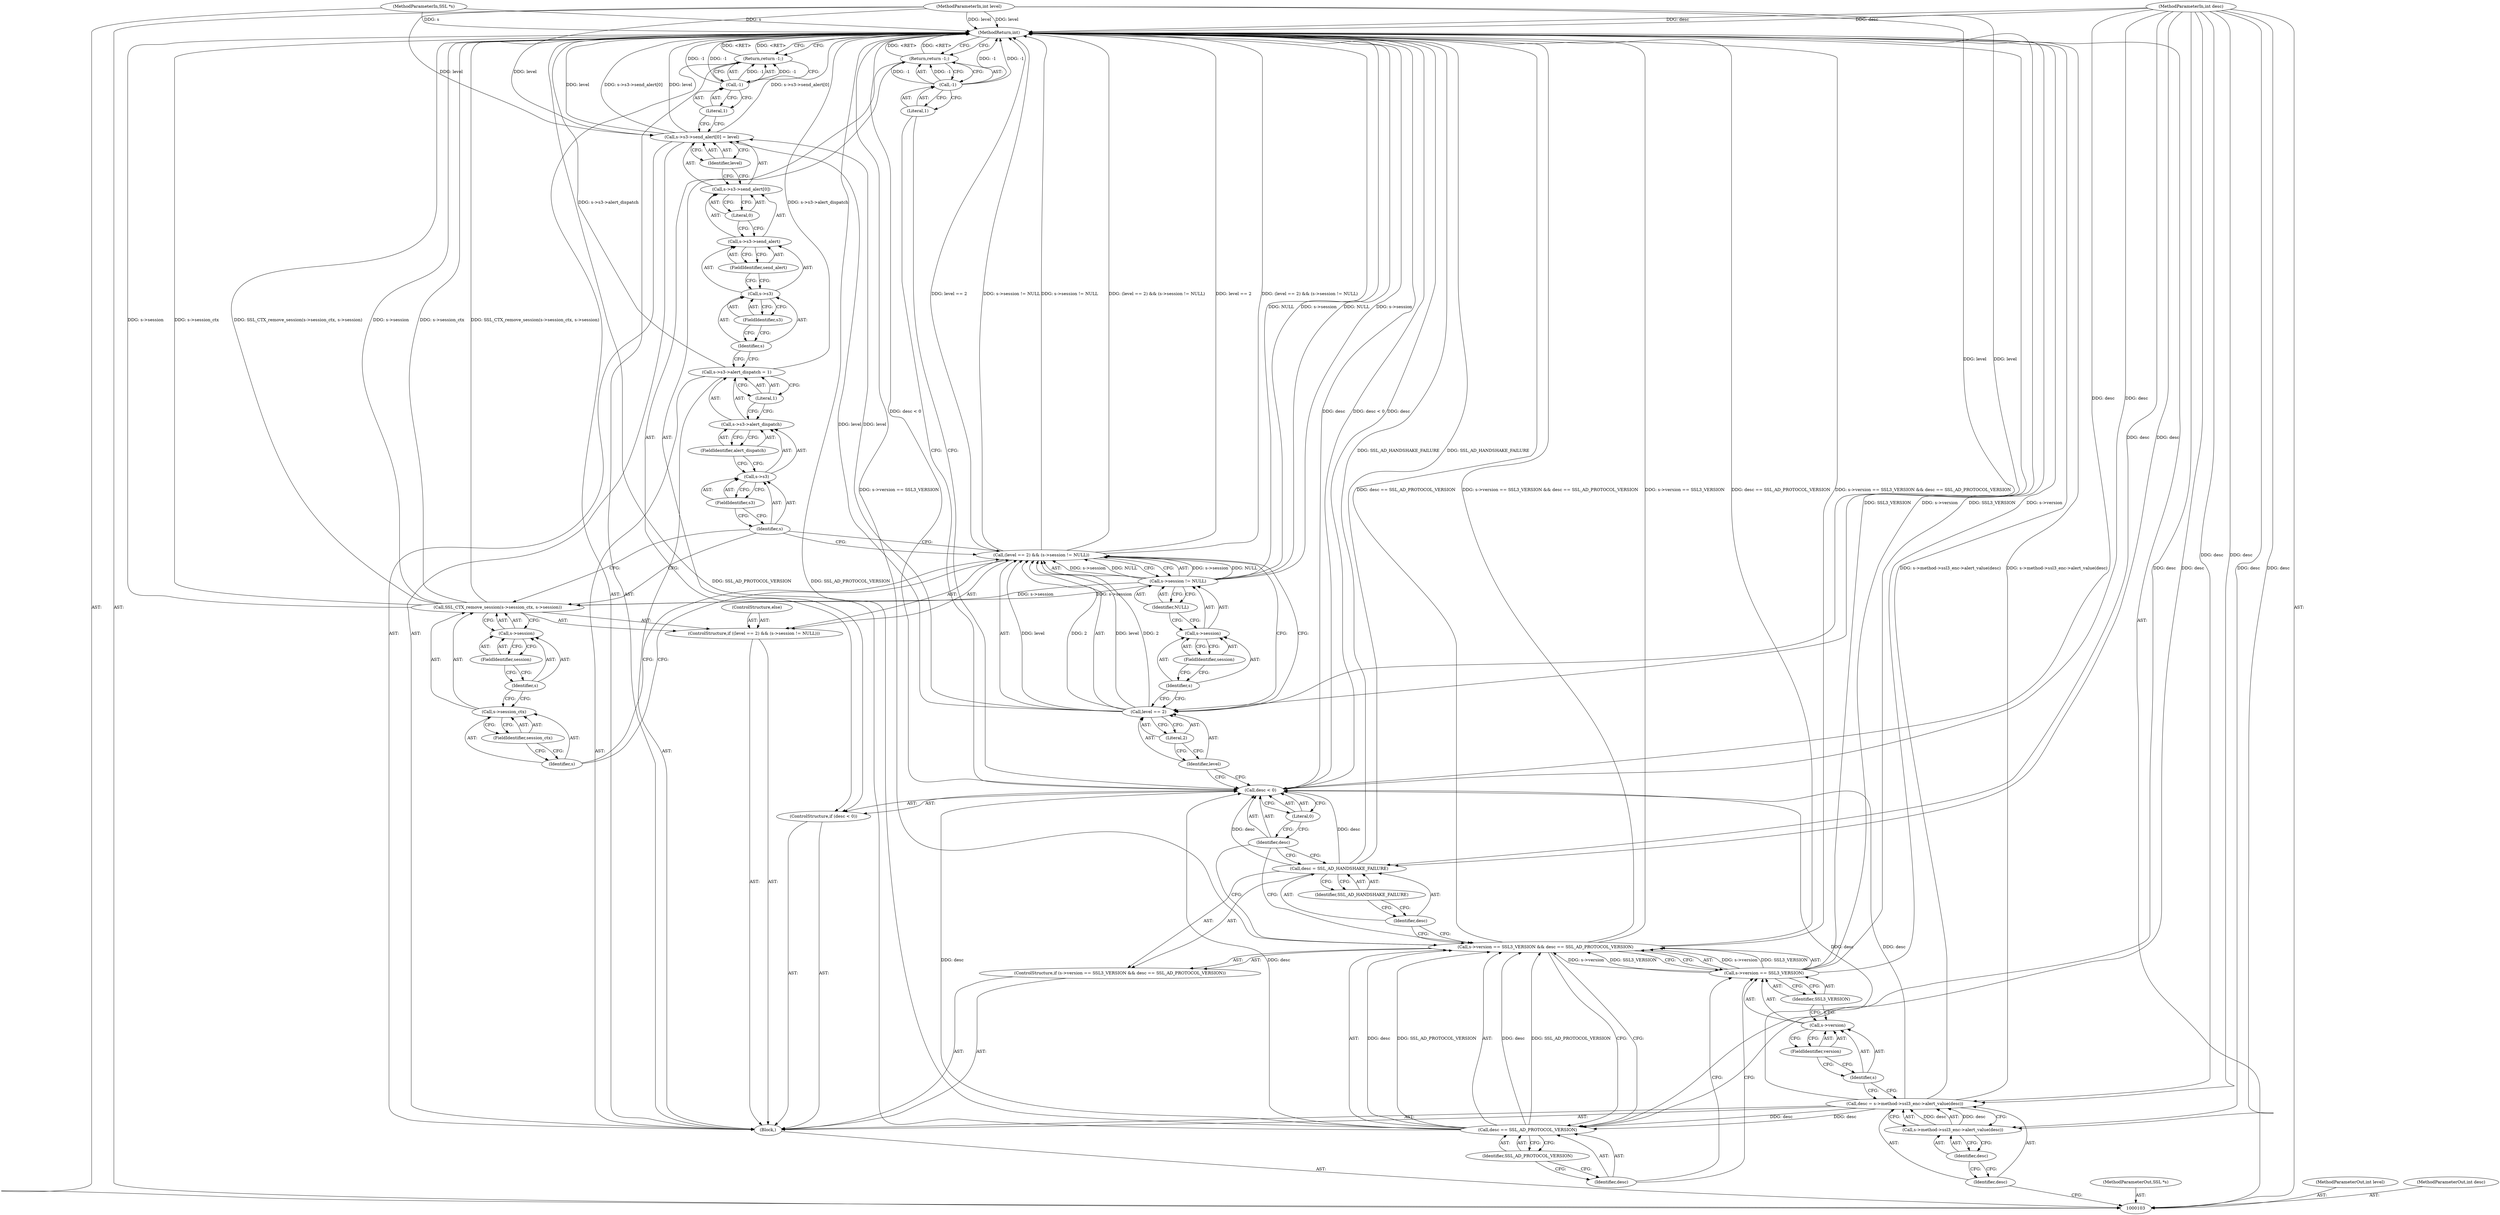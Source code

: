 digraph "1_openssl_e9bbefbf0f24c57645e7ad6a5a71ae649d18ac8e_1" {
"1000169" [label="(MethodReturn,int)"];
"1000104" [label="(MethodParameterIn,SSL *s)"];
"1000223" [label="(MethodParameterOut,SSL *s)"];
"1000105" [label="(MethodParameterIn,int level)"];
"1000224" [label="(MethodParameterOut,int level)"];
"1000106" [label="(MethodParameterIn,int desc)"];
"1000225" [label="(MethodParameterOut,int desc)"];
"1000130" [label="(Call,-1)"];
"1000131" [label="(Literal,1)"];
"1000129" [label="(Return,return -1;)"];
"1000136" [label="(Literal,2)"];
"1000137" [label="(Call,s->session != NULL)"];
"1000138" [label="(Call,s->session)"];
"1000139" [label="(Identifier,s)"];
"1000140" [label="(FieldIdentifier,session)"];
"1000141" [label="(Identifier,NULL)"];
"1000132" [label="(ControlStructure,if ((level == 2) && (s->session != NULL)))"];
"1000133" [label="(Call,(level == 2) && (s->session != NULL))"];
"1000134" [label="(Call,level == 2)"];
"1000135" [label="(Identifier,level)"];
"1000143" [label="(Call,s->session_ctx)"];
"1000144" [label="(Identifier,s)"];
"1000145" [label="(FieldIdentifier,session_ctx)"];
"1000146" [label="(Call,s->session)"];
"1000147" [label="(Identifier,s)"];
"1000148" [label="(FieldIdentifier,session)"];
"1000142" [label="(Call,SSL_CTX_remove_session(s->session_ctx, s->session))"];
"1000155" [label="(FieldIdentifier,alert_dispatch)"];
"1000156" [label="(Literal,1)"];
"1000150" [label="(Call,s->s3->alert_dispatch = 1)"];
"1000151" [label="(Call,s->s3->alert_dispatch)"];
"1000152" [label="(Call,s->s3)"];
"1000153" [label="(Identifier,s)"];
"1000154" [label="(FieldIdentifier,s3)"];
"1000163" [label="(FieldIdentifier,send_alert)"];
"1000164" [label="(Literal,0)"];
"1000165" [label="(Identifier,level)"];
"1000157" [label="(Call,s->s3->send_alert[0] = level)"];
"1000158" [label="(Call,s->s3->send_alert[0])"];
"1000159" [label="(Call,s->s3->send_alert)"];
"1000160" [label="(Call,s->s3)"];
"1000161" [label="(Identifier,s)"];
"1000162" [label="(FieldIdentifier,s3)"];
"1000149" [label="(ControlStructure,else)"];
"1000107" [label="(Block,)"];
"1000167" [label="(Call,-1)"];
"1000168" [label="(Literal,1)"];
"1000166" [label="(Return,return -1;)"];
"1000110" [label="(Call,s->method->ssl3_enc->alert_value(desc))"];
"1000108" [label="(Call,desc = s->method->ssl3_enc->alert_value(desc))"];
"1000109" [label="(Identifier,desc)"];
"1000111" [label="(Identifier,desc)"];
"1000117" [label="(FieldIdentifier,version)"];
"1000118" [label="(Identifier,SSL3_VERSION)"];
"1000119" [label="(Call,desc == SSL_AD_PROTOCOL_VERSION)"];
"1000120" [label="(Identifier,desc)"];
"1000112" [label="(ControlStructure,if (s->version == SSL3_VERSION && desc == SSL_AD_PROTOCOL_VERSION))"];
"1000121" [label="(Identifier,SSL_AD_PROTOCOL_VERSION)"];
"1000113" [label="(Call,s->version == SSL3_VERSION && desc == SSL_AD_PROTOCOL_VERSION)"];
"1000114" [label="(Call,s->version == SSL3_VERSION)"];
"1000115" [label="(Call,s->version)"];
"1000116" [label="(Identifier,s)"];
"1000124" [label="(Identifier,SSL_AD_HANDSHAKE_FAILURE)"];
"1000122" [label="(Call,desc = SSL_AD_HANDSHAKE_FAILURE)"];
"1000123" [label="(Identifier,desc)"];
"1000128" [label="(Literal,0)"];
"1000125" [label="(ControlStructure,if (desc < 0))"];
"1000126" [label="(Call,desc < 0)"];
"1000127" [label="(Identifier,desc)"];
"1000169" -> "1000103"  [label="AST: "];
"1000169" -> "1000129"  [label="CFG: "];
"1000169" -> "1000166"  [label="CFG: "];
"1000142" -> "1000169"  [label="DDG: SSL_CTX_remove_session(s->session_ctx, s->session)"];
"1000142" -> "1000169"  [label="DDG: s->session"];
"1000142" -> "1000169"  [label="DDG: s->session_ctx"];
"1000150" -> "1000169"  [label="DDG: s->s3->alert_dispatch"];
"1000104" -> "1000169"  [label="DDG: s"];
"1000105" -> "1000169"  [label="DDG: level"];
"1000113" -> "1000169"  [label="DDG: s->version == SSL3_VERSION"];
"1000113" -> "1000169"  [label="DDG: desc == SSL_AD_PROTOCOL_VERSION"];
"1000113" -> "1000169"  [label="DDG: s->version == SSL3_VERSION && desc == SSL_AD_PROTOCOL_VERSION"];
"1000137" -> "1000169"  [label="DDG: NULL"];
"1000137" -> "1000169"  [label="DDG: s->session"];
"1000126" -> "1000169"  [label="DDG: desc"];
"1000126" -> "1000169"  [label="DDG: desc < 0"];
"1000114" -> "1000169"  [label="DDG: SSL3_VERSION"];
"1000114" -> "1000169"  [label="DDG: s->version"];
"1000133" -> "1000169"  [label="DDG: (level == 2) && (s->session != NULL)"];
"1000133" -> "1000169"  [label="DDG: level == 2"];
"1000133" -> "1000169"  [label="DDG: s->session != NULL"];
"1000130" -> "1000169"  [label="DDG: -1"];
"1000157" -> "1000169"  [label="DDG: s->s3->send_alert[0]"];
"1000157" -> "1000169"  [label="DDG: level"];
"1000167" -> "1000169"  [label="DDG: -1"];
"1000119" -> "1000169"  [label="DDG: SSL_AD_PROTOCOL_VERSION"];
"1000108" -> "1000169"  [label="DDG: s->method->ssl3_enc->alert_value(desc)"];
"1000106" -> "1000169"  [label="DDG: desc"];
"1000122" -> "1000169"  [label="DDG: SSL_AD_HANDSHAKE_FAILURE"];
"1000129" -> "1000169"  [label="DDG: <RET>"];
"1000166" -> "1000169"  [label="DDG: <RET>"];
"1000104" -> "1000103"  [label="AST: "];
"1000104" -> "1000169"  [label="DDG: s"];
"1000223" -> "1000103"  [label="AST: "];
"1000105" -> "1000103"  [label="AST: "];
"1000105" -> "1000169"  [label="DDG: level"];
"1000105" -> "1000134"  [label="DDG: level"];
"1000105" -> "1000157"  [label="DDG: level"];
"1000224" -> "1000103"  [label="AST: "];
"1000106" -> "1000103"  [label="AST: "];
"1000106" -> "1000169"  [label="DDG: desc"];
"1000106" -> "1000108"  [label="DDG: desc"];
"1000106" -> "1000110"  [label="DDG: desc"];
"1000106" -> "1000119"  [label="DDG: desc"];
"1000106" -> "1000122"  [label="DDG: desc"];
"1000106" -> "1000126"  [label="DDG: desc"];
"1000225" -> "1000103"  [label="AST: "];
"1000130" -> "1000129"  [label="AST: "];
"1000130" -> "1000131"  [label="CFG: "];
"1000131" -> "1000130"  [label="AST: "];
"1000129" -> "1000130"  [label="CFG: "];
"1000130" -> "1000169"  [label="DDG: -1"];
"1000130" -> "1000129"  [label="DDG: -1"];
"1000131" -> "1000130"  [label="AST: "];
"1000131" -> "1000126"  [label="CFG: "];
"1000130" -> "1000131"  [label="CFG: "];
"1000129" -> "1000125"  [label="AST: "];
"1000129" -> "1000130"  [label="CFG: "];
"1000130" -> "1000129"  [label="AST: "];
"1000169" -> "1000129"  [label="CFG: "];
"1000129" -> "1000169"  [label="DDG: <RET>"];
"1000130" -> "1000129"  [label="DDG: -1"];
"1000136" -> "1000134"  [label="AST: "];
"1000136" -> "1000135"  [label="CFG: "];
"1000134" -> "1000136"  [label="CFG: "];
"1000137" -> "1000133"  [label="AST: "];
"1000137" -> "1000141"  [label="CFG: "];
"1000138" -> "1000137"  [label="AST: "];
"1000141" -> "1000137"  [label="AST: "];
"1000133" -> "1000137"  [label="CFG: "];
"1000137" -> "1000169"  [label="DDG: NULL"];
"1000137" -> "1000169"  [label="DDG: s->session"];
"1000137" -> "1000133"  [label="DDG: s->session"];
"1000137" -> "1000133"  [label="DDG: NULL"];
"1000137" -> "1000142"  [label="DDG: s->session"];
"1000138" -> "1000137"  [label="AST: "];
"1000138" -> "1000140"  [label="CFG: "];
"1000139" -> "1000138"  [label="AST: "];
"1000140" -> "1000138"  [label="AST: "];
"1000141" -> "1000138"  [label="CFG: "];
"1000139" -> "1000138"  [label="AST: "];
"1000139" -> "1000134"  [label="CFG: "];
"1000140" -> "1000139"  [label="CFG: "];
"1000140" -> "1000138"  [label="AST: "];
"1000140" -> "1000139"  [label="CFG: "];
"1000138" -> "1000140"  [label="CFG: "];
"1000141" -> "1000137"  [label="AST: "];
"1000141" -> "1000138"  [label="CFG: "];
"1000137" -> "1000141"  [label="CFG: "];
"1000132" -> "1000107"  [label="AST: "];
"1000133" -> "1000132"  [label="AST: "];
"1000142" -> "1000132"  [label="AST: "];
"1000149" -> "1000132"  [label="AST: "];
"1000133" -> "1000132"  [label="AST: "];
"1000133" -> "1000134"  [label="CFG: "];
"1000133" -> "1000137"  [label="CFG: "];
"1000134" -> "1000133"  [label="AST: "];
"1000137" -> "1000133"  [label="AST: "];
"1000144" -> "1000133"  [label="CFG: "];
"1000153" -> "1000133"  [label="CFG: "];
"1000133" -> "1000169"  [label="DDG: (level == 2) && (s->session != NULL)"];
"1000133" -> "1000169"  [label="DDG: level == 2"];
"1000133" -> "1000169"  [label="DDG: s->session != NULL"];
"1000134" -> "1000133"  [label="DDG: level"];
"1000134" -> "1000133"  [label="DDG: 2"];
"1000137" -> "1000133"  [label="DDG: s->session"];
"1000137" -> "1000133"  [label="DDG: NULL"];
"1000134" -> "1000133"  [label="AST: "];
"1000134" -> "1000136"  [label="CFG: "];
"1000135" -> "1000134"  [label="AST: "];
"1000136" -> "1000134"  [label="AST: "];
"1000139" -> "1000134"  [label="CFG: "];
"1000133" -> "1000134"  [label="CFG: "];
"1000134" -> "1000133"  [label="DDG: level"];
"1000134" -> "1000133"  [label="DDG: 2"];
"1000105" -> "1000134"  [label="DDG: level"];
"1000134" -> "1000157"  [label="DDG: level"];
"1000135" -> "1000134"  [label="AST: "];
"1000135" -> "1000126"  [label="CFG: "];
"1000136" -> "1000135"  [label="CFG: "];
"1000143" -> "1000142"  [label="AST: "];
"1000143" -> "1000145"  [label="CFG: "];
"1000144" -> "1000143"  [label="AST: "];
"1000145" -> "1000143"  [label="AST: "];
"1000147" -> "1000143"  [label="CFG: "];
"1000144" -> "1000143"  [label="AST: "];
"1000144" -> "1000133"  [label="CFG: "];
"1000145" -> "1000144"  [label="CFG: "];
"1000145" -> "1000143"  [label="AST: "];
"1000145" -> "1000144"  [label="CFG: "];
"1000143" -> "1000145"  [label="CFG: "];
"1000146" -> "1000142"  [label="AST: "];
"1000146" -> "1000148"  [label="CFG: "];
"1000147" -> "1000146"  [label="AST: "];
"1000148" -> "1000146"  [label="AST: "];
"1000142" -> "1000146"  [label="CFG: "];
"1000147" -> "1000146"  [label="AST: "];
"1000147" -> "1000143"  [label="CFG: "];
"1000148" -> "1000147"  [label="CFG: "];
"1000148" -> "1000146"  [label="AST: "];
"1000148" -> "1000147"  [label="CFG: "];
"1000146" -> "1000148"  [label="CFG: "];
"1000142" -> "1000132"  [label="AST: "];
"1000142" -> "1000146"  [label="CFG: "];
"1000143" -> "1000142"  [label="AST: "];
"1000146" -> "1000142"  [label="AST: "];
"1000153" -> "1000142"  [label="CFG: "];
"1000142" -> "1000169"  [label="DDG: SSL_CTX_remove_session(s->session_ctx, s->session)"];
"1000142" -> "1000169"  [label="DDG: s->session"];
"1000142" -> "1000169"  [label="DDG: s->session_ctx"];
"1000137" -> "1000142"  [label="DDG: s->session"];
"1000155" -> "1000151"  [label="AST: "];
"1000155" -> "1000152"  [label="CFG: "];
"1000151" -> "1000155"  [label="CFG: "];
"1000156" -> "1000150"  [label="AST: "];
"1000156" -> "1000151"  [label="CFG: "];
"1000150" -> "1000156"  [label="CFG: "];
"1000150" -> "1000107"  [label="AST: "];
"1000150" -> "1000156"  [label="CFG: "];
"1000151" -> "1000150"  [label="AST: "];
"1000156" -> "1000150"  [label="AST: "];
"1000161" -> "1000150"  [label="CFG: "];
"1000150" -> "1000169"  [label="DDG: s->s3->alert_dispatch"];
"1000151" -> "1000150"  [label="AST: "];
"1000151" -> "1000155"  [label="CFG: "];
"1000152" -> "1000151"  [label="AST: "];
"1000155" -> "1000151"  [label="AST: "];
"1000156" -> "1000151"  [label="CFG: "];
"1000152" -> "1000151"  [label="AST: "];
"1000152" -> "1000154"  [label="CFG: "];
"1000153" -> "1000152"  [label="AST: "];
"1000154" -> "1000152"  [label="AST: "];
"1000155" -> "1000152"  [label="CFG: "];
"1000153" -> "1000152"  [label="AST: "];
"1000153" -> "1000142"  [label="CFG: "];
"1000153" -> "1000133"  [label="CFG: "];
"1000154" -> "1000153"  [label="CFG: "];
"1000154" -> "1000152"  [label="AST: "];
"1000154" -> "1000153"  [label="CFG: "];
"1000152" -> "1000154"  [label="CFG: "];
"1000163" -> "1000159"  [label="AST: "];
"1000163" -> "1000160"  [label="CFG: "];
"1000159" -> "1000163"  [label="CFG: "];
"1000164" -> "1000158"  [label="AST: "];
"1000164" -> "1000159"  [label="CFG: "];
"1000158" -> "1000164"  [label="CFG: "];
"1000165" -> "1000157"  [label="AST: "];
"1000165" -> "1000158"  [label="CFG: "];
"1000157" -> "1000165"  [label="CFG: "];
"1000157" -> "1000107"  [label="AST: "];
"1000157" -> "1000165"  [label="CFG: "];
"1000158" -> "1000157"  [label="AST: "];
"1000165" -> "1000157"  [label="AST: "];
"1000168" -> "1000157"  [label="CFG: "];
"1000157" -> "1000169"  [label="DDG: s->s3->send_alert[0]"];
"1000157" -> "1000169"  [label="DDG: level"];
"1000134" -> "1000157"  [label="DDG: level"];
"1000105" -> "1000157"  [label="DDG: level"];
"1000158" -> "1000157"  [label="AST: "];
"1000158" -> "1000164"  [label="CFG: "];
"1000159" -> "1000158"  [label="AST: "];
"1000164" -> "1000158"  [label="AST: "];
"1000165" -> "1000158"  [label="CFG: "];
"1000159" -> "1000158"  [label="AST: "];
"1000159" -> "1000163"  [label="CFG: "];
"1000160" -> "1000159"  [label="AST: "];
"1000163" -> "1000159"  [label="AST: "];
"1000164" -> "1000159"  [label="CFG: "];
"1000160" -> "1000159"  [label="AST: "];
"1000160" -> "1000162"  [label="CFG: "];
"1000161" -> "1000160"  [label="AST: "];
"1000162" -> "1000160"  [label="AST: "];
"1000163" -> "1000160"  [label="CFG: "];
"1000161" -> "1000160"  [label="AST: "];
"1000161" -> "1000150"  [label="CFG: "];
"1000162" -> "1000161"  [label="CFG: "];
"1000162" -> "1000160"  [label="AST: "];
"1000162" -> "1000161"  [label="CFG: "];
"1000160" -> "1000162"  [label="CFG: "];
"1000149" -> "1000132"  [label="AST: "];
"1000107" -> "1000103"  [label="AST: "];
"1000108" -> "1000107"  [label="AST: "];
"1000112" -> "1000107"  [label="AST: "];
"1000125" -> "1000107"  [label="AST: "];
"1000132" -> "1000107"  [label="AST: "];
"1000150" -> "1000107"  [label="AST: "];
"1000157" -> "1000107"  [label="AST: "];
"1000166" -> "1000107"  [label="AST: "];
"1000167" -> "1000166"  [label="AST: "];
"1000167" -> "1000168"  [label="CFG: "];
"1000168" -> "1000167"  [label="AST: "];
"1000166" -> "1000167"  [label="CFG: "];
"1000167" -> "1000169"  [label="DDG: -1"];
"1000167" -> "1000166"  [label="DDG: -1"];
"1000168" -> "1000167"  [label="AST: "];
"1000168" -> "1000157"  [label="CFG: "];
"1000167" -> "1000168"  [label="CFG: "];
"1000166" -> "1000107"  [label="AST: "];
"1000166" -> "1000167"  [label="CFG: "];
"1000167" -> "1000166"  [label="AST: "];
"1000169" -> "1000166"  [label="CFG: "];
"1000166" -> "1000169"  [label="DDG: <RET>"];
"1000167" -> "1000166"  [label="DDG: -1"];
"1000110" -> "1000108"  [label="AST: "];
"1000110" -> "1000111"  [label="CFG: "];
"1000111" -> "1000110"  [label="AST: "];
"1000108" -> "1000110"  [label="CFG: "];
"1000110" -> "1000108"  [label="DDG: desc"];
"1000106" -> "1000110"  [label="DDG: desc"];
"1000108" -> "1000107"  [label="AST: "];
"1000108" -> "1000110"  [label="CFG: "];
"1000109" -> "1000108"  [label="AST: "];
"1000110" -> "1000108"  [label="AST: "];
"1000116" -> "1000108"  [label="CFG: "];
"1000108" -> "1000169"  [label="DDG: s->method->ssl3_enc->alert_value(desc)"];
"1000110" -> "1000108"  [label="DDG: desc"];
"1000106" -> "1000108"  [label="DDG: desc"];
"1000108" -> "1000119"  [label="DDG: desc"];
"1000108" -> "1000126"  [label="DDG: desc"];
"1000109" -> "1000108"  [label="AST: "];
"1000109" -> "1000103"  [label="CFG: "];
"1000111" -> "1000109"  [label="CFG: "];
"1000111" -> "1000110"  [label="AST: "];
"1000111" -> "1000109"  [label="CFG: "];
"1000110" -> "1000111"  [label="CFG: "];
"1000117" -> "1000115"  [label="AST: "];
"1000117" -> "1000116"  [label="CFG: "];
"1000115" -> "1000117"  [label="CFG: "];
"1000118" -> "1000114"  [label="AST: "];
"1000118" -> "1000115"  [label="CFG: "];
"1000114" -> "1000118"  [label="CFG: "];
"1000119" -> "1000113"  [label="AST: "];
"1000119" -> "1000121"  [label="CFG: "];
"1000120" -> "1000119"  [label="AST: "];
"1000121" -> "1000119"  [label="AST: "];
"1000113" -> "1000119"  [label="CFG: "];
"1000119" -> "1000169"  [label="DDG: SSL_AD_PROTOCOL_VERSION"];
"1000119" -> "1000113"  [label="DDG: desc"];
"1000119" -> "1000113"  [label="DDG: SSL_AD_PROTOCOL_VERSION"];
"1000108" -> "1000119"  [label="DDG: desc"];
"1000106" -> "1000119"  [label="DDG: desc"];
"1000119" -> "1000126"  [label="DDG: desc"];
"1000120" -> "1000119"  [label="AST: "];
"1000120" -> "1000114"  [label="CFG: "];
"1000121" -> "1000120"  [label="CFG: "];
"1000112" -> "1000107"  [label="AST: "];
"1000113" -> "1000112"  [label="AST: "];
"1000122" -> "1000112"  [label="AST: "];
"1000121" -> "1000119"  [label="AST: "];
"1000121" -> "1000120"  [label="CFG: "];
"1000119" -> "1000121"  [label="CFG: "];
"1000113" -> "1000112"  [label="AST: "];
"1000113" -> "1000114"  [label="CFG: "];
"1000113" -> "1000119"  [label="CFG: "];
"1000114" -> "1000113"  [label="AST: "];
"1000119" -> "1000113"  [label="AST: "];
"1000123" -> "1000113"  [label="CFG: "];
"1000127" -> "1000113"  [label="CFG: "];
"1000113" -> "1000169"  [label="DDG: s->version == SSL3_VERSION"];
"1000113" -> "1000169"  [label="DDG: desc == SSL_AD_PROTOCOL_VERSION"];
"1000113" -> "1000169"  [label="DDG: s->version == SSL3_VERSION && desc == SSL_AD_PROTOCOL_VERSION"];
"1000114" -> "1000113"  [label="DDG: s->version"];
"1000114" -> "1000113"  [label="DDG: SSL3_VERSION"];
"1000119" -> "1000113"  [label="DDG: desc"];
"1000119" -> "1000113"  [label="DDG: SSL_AD_PROTOCOL_VERSION"];
"1000114" -> "1000113"  [label="AST: "];
"1000114" -> "1000118"  [label="CFG: "];
"1000115" -> "1000114"  [label="AST: "];
"1000118" -> "1000114"  [label="AST: "];
"1000120" -> "1000114"  [label="CFG: "];
"1000113" -> "1000114"  [label="CFG: "];
"1000114" -> "1000169"  [label="DDG: SSL3_VERSION"];
"1000114" -> "1000169"  [label="DDG: s->version"];
"1000114" -> "1000113"  [label="DDG: s->version"];
"1000114" -> "1000113"  [label="DDG: SSL3_VERSION"];
"1000115" -> "1000114"  [label="AST: "];
"1000115" -> "1000117"  [label="CFG: "];
"1000116" -> "1000115"  [label="AST: "];
"1000117" -> "1000115"  [label="AST: "];
"1000118" -> "1000115"  [label="CFG: "];
"1000116" -> "1000115"  [label="AST: "];
"1000116" -> "1000108"  [label="CFG: "];
"1000117" -> "1000116"  [label="CFG: "];
"1000124" -> "1000122"  [label="AST: "];
"1000124" -> "1000123"  [label="CFG: "];
"1000122" -> "1000124"  [label="CFG: "];
"1000122" -> "1000112"  [label="AST: "];
"1000122" -> "1000124"  [label="CFG: "];
"1000123" -> "1000122"  [label="AST: "];
"1000124" -> "1000122"  [label="AST: "];
"1000127" -> "1000122"  [label="CFG: "];
"1000122" -> "1000169"  [label="DDG: SSL_AD_HANDSHAKE_FAILURE"];
"1000106" -> "1000122"  [label="DDG: desc"];
"1000122" -> "1000126"  [label="DDG: desc"];
"1000123" -> "1000122"  [label="AST: "];
"1000123" -> "1000113"  [label="CFG: "];
"1000124" -> "1000123"  [label="CFG: "];
"1000128" -> "1000126"  [label="AST: "];
"1000128" -> "1000127"  [label="CFG: "];
"1000126" -> "1000128"  [label="CFG: "];
"1000125" -> "1000107"  [label="AST: "];
"1000126" -> "1000125"  [label="AST: "];
"1000129" -> "1000125"  [label="AST: "];
"1000126" -> "1000125"  [label="AST: "];
"1000126" -> "1000128"  [label="CFG: "];
"1000127" -> "1000126"  [label="AST: "];
"1000128" -> "1000126"  [label="AST: "];
"1000131" -> "1000126"  [label="CFG: "];
"1000135" -> "1000126"  [label="CFG: "];
"1000126" -> "1000169"  [label="DDG: desc"];
"1000126" -> "1000169"  [label="DDG: desc < 0"];
"1000122" -> "1000126"  [label="DDG: desc"];
"1000119" -> "1000126"  [label="DDG: desc"];
"1000108" -> "1000126"  [label="DDG: desc"];
"1000106" -> "1000126"  [label="DDG: desc"];
"1000127" -> "1000126"  [label="AST: "];
"1000127" -> "1000122"  [label="CFG: "];
"1000127" -> "1000113"  [label="CFG: "];
"1000128" -> "1000127"  [label="CFG: "];
}
